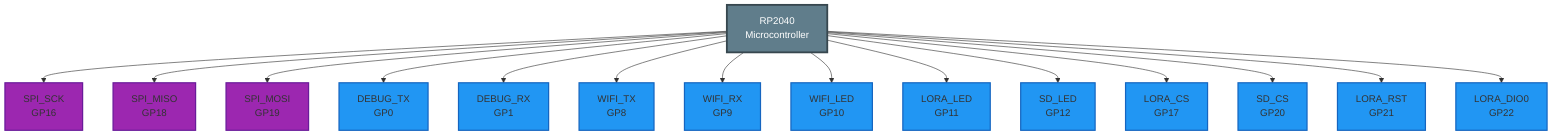 %% RP2040 Pinout Diagram
%% Generated by PinmapGen on 2025-09-28 05:43:31

graph TB
    %% MCU node
    MCU["RP2040<br/>Microcontroller"]

    %% Pin nodes and connections
    %% Communication pins
    MCU --> SPI_SCK["SPI_SCK<br/>GP16"]
    class SPI_SCK communication
    MCU --> SPI_MISO["SPI_MISO<br/>GP18"]
    class SPI_MISO communication
    MCU --> SPI_MOSI["SPI_MOSI<br/>GP19"]
    class SPI_MOSI communication

    %% Digital I/O pins
    MCU --> DEBUG_TX["DEBUG_TX<br/>GP0"]
    class DEBUG_TX digital
    MCU --> DEBUG_RX["DEBUG_RX<br/>GP1"]
    class DEBUG_RX digital
    MCU --> WIFI_TX["WIFI_TX<br/>GP8"]
    class WIFI_TX digital
    MCU --> WIFI_RX["WIFI_RX<br/>GP9"]
    class WIFI_RX digital
    MCU --> WIFI_LED["WIFI_LED<br/>GP10"]
    class WIFI_LED digital
    MCU --> LORA_LED["LORA_LED<br/>GP11"]
    class LORA_LED digital
    MCU --> SD_LED["SD_LED<br/>GP12"]
    class SD_LED digital
    MCU --> LORA_CS["LORA_CS<br/>GP17"]
    class LORA_CS digital
    MCU --> SD_CS["SD_CS<br/>GP20"]
    class SD_CS digital
    MCU --> LORA_RST["LORA_RST<br/>GP21"]
    class LORA_RST digital
    MCU --> LORA_DIO0["LORA_DIO0<br/>GP22"]
    class LORA_DIO0 digital

    %% Node styling
    classDef power fill:#ffeb3b,stroke:#f57f17,stroke-width:2px
    classDef analog fill:#4caf50,stroke:#2e7d32,stroke-width:2px
    classDef digital fill:#2196f3,stroke:#1565c0,stroke-width:2px
    classDef special fill:#ff9800,stroke:#e65100,stroke-width:2px
    classDef communication fill:#9c27b0,stroke:#6a1b9a,stroke-width:2px
    classDef differential fill:#f44336,stroke:#c62828,stroke-width:3px

    %% MCU styling
    class MCU mcu
    classDef mcu fill:#607d8b,stroke:#37474f,stroke-width:3px,color:#fff